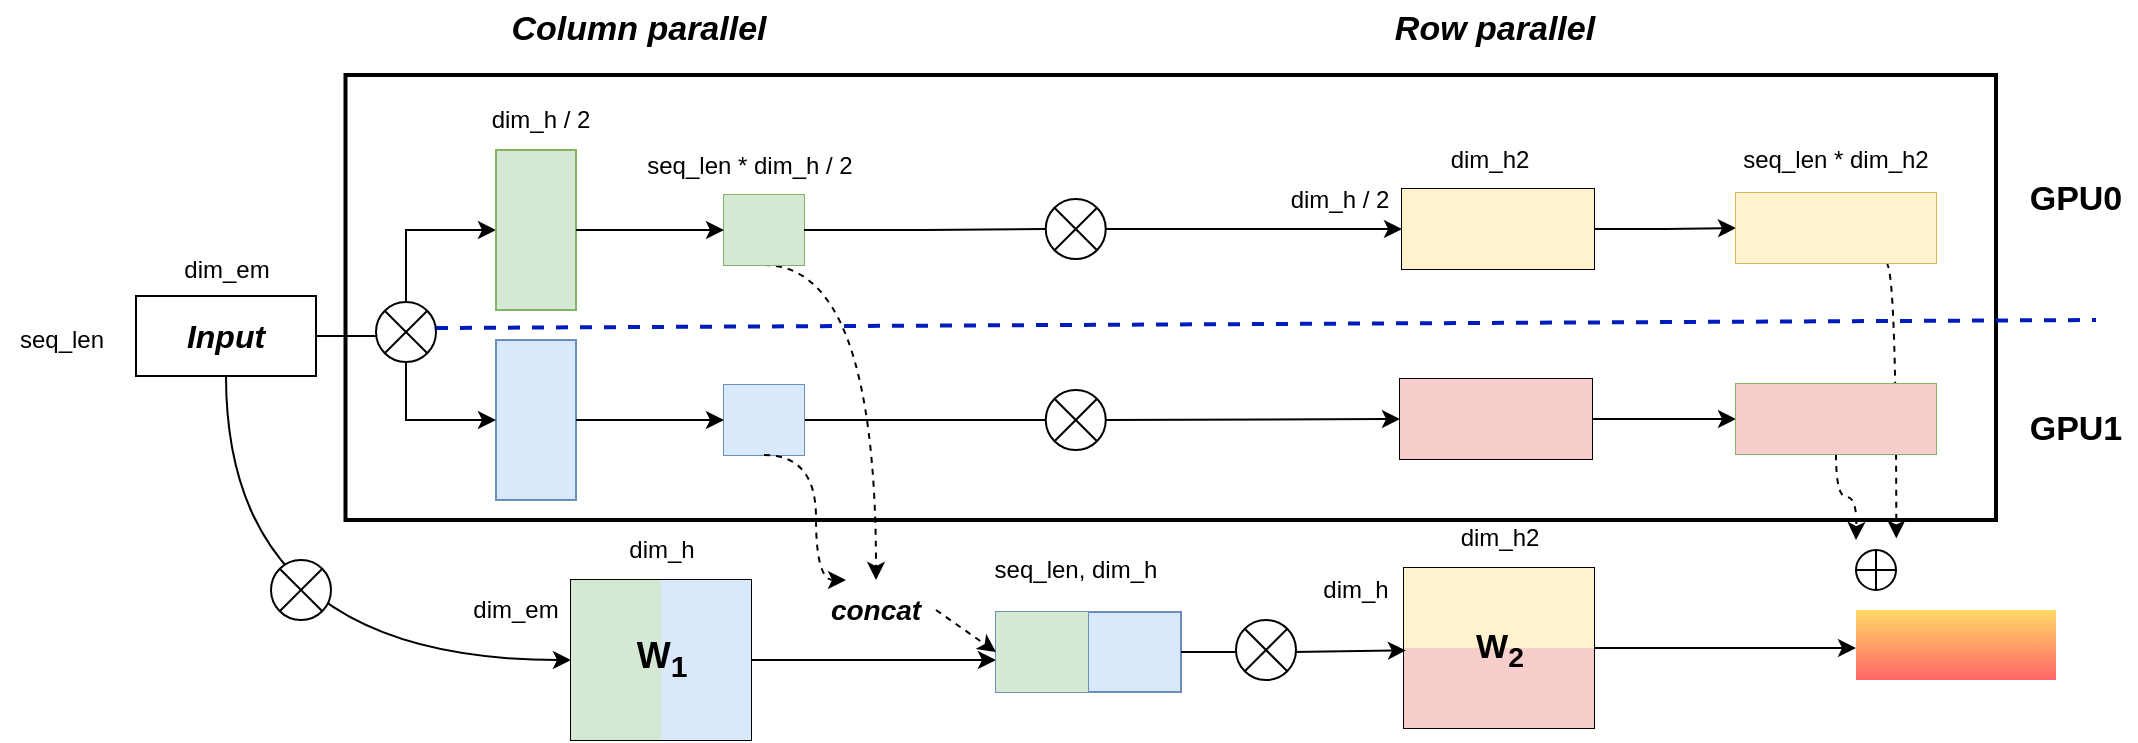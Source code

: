 <mxfile version="24.7.10">
  <diagram name="第 1 页" id="cdRovTHZZHpmHjENRxZ9">
    <mxGraphModel dx="1207" dy="614" grid="1" gridSize="10" guides="1" tooltips="1" connect="1" arrows="1" fold="1" page="1" pageScale="1" pageWidth="827" pageHeight="1169" math="0" shadow="0">
      <root>
        <mxCell id="0" />
        <mxCell id="1" parent="0" />
        <mxCell id="mKWzlH9LVkmcxLDkBurY-47" value="" style="rounded=0;whiteSpace=wrap;html=1;strokeWidth=2;" parent="1" vertex="1">
          <mxGeometry x="224.75" y="267.5" width="825.25" height="222.5" as="geometry" />
        </mxCell>
        <mxCell id="mKWzlH9LVkmcxLDkBurY-119" style="edgeStyle=orthogonalEdgeStyle;rounded=0;orthogonalLoop=1;jettySize=auto;html=1;exitX=1;exitY=0.5;exitDx=0;exitDy=0;" parent="1" source="mKWzlH9LVkmcxLDkBurY-3" edge="1">
          <mxGeometry relative="1" as="geometry">
            <mxPoint x="550" y="560" as="targetPoint" />
          </mxGeometry>
        </mxCell>
        <mxCell id="mKWzlH9LVkmcxLDkBurY-3" value="" style="shape=table;startSize=0;container=1;collapsible=0;childLayout=tableLayout;" parent="1" vertex="1">
          <mxGeometry x="337.5" y="520" width="90" height="80" as="geometry" />
        </mxCell>
        <mxCell id="mKWzlH9LVkmcxLDkBurY-4" value="" style="shape=tableRow;horizontal=0;startSize=0;swimlaneHead=0;swimlaneBody=0;strokeColor=inherit;top=0;left=0;bottom=0;right=0;collapsible=0;dropTarget=0;fillColor=none;points=[[0,0.5],[1,0.5]];portConstraint=eastwest;" parent="mKWzlH9LVkmcxLDkBurY-3" vertex="1">
          <mxGeometry width="90" height="80" as="geometry" />
        </mxCell>
        <mxCell id="mKWzlH9LVkmcxLDkBurY-5" value="" style="shape=partialRectangle;html=1;whiteSpace=wrap;connectable=0;strokeColor=#82b366;overflow=hidden;fillColor=#d5e8d4;top=0;left=0;bottom=0;right=0;pointerEvents=1;" parent="mKWzlH9LVkmcxLDkBurY-4" vertex="1">
          <mxGeometry width="45" height="80" as="geometry">
            <mxRectangle width="45" height="80" as="alternateBounds" />
          </mxGeometry>
        </mxCell>
        <mxCell id="mKWzlH9LVkmcxLDkBurY-6" value="" style="shape=partialRectangle;html=1;whiteSpace=wrap;connectable=0;strokeColor=#6c8ebf;overflow=hidden;fillColor=#dae8fc;top=0;left=0;bottom=0;right=0;pointerEvents=1;" parent="mKWzlH9LVkmcxLDkBurY-4" vertex="1">
          <mxGeometry x="45" width="45" height="80" as="geometry">
            <mxRectangle width="45" height="80" as="alternateBounds" />
          </mxGeometry>
        </mxCell>
        <mxCell id="mKWzlH9LVkmcxLDkBurY-34" style="edgeStyle=orthogonalEdgeStyle;rounded=0;orthogonalLoop=1;jettySize=auto;html=1;exitX=1;exitY=0.5;exitDx=0;exitDy=0;entryX=0;entryY=0.5;entryDx=0;entryDy=0;" parent="1" source="mKWzlH9LVkmcxLDkBurY-7" target="mKWzlH9LVkmcxLDkBurY-28" edge="1">
          <mxGeometry relative="1" as="geometry" />
        </mxCell>
        <mxCell id="mKWzlH9LVkmcxLDkBurY-45" style="edgeStyle=orthogonalEdgeStyle;rounded=0;orthogonalLoop=1;jettySize=auto;html=1;exitX=0.5;exitY=1;exitDx=0;exitDy=0;curved=1;" parent="1" source="mKWzlH9LVkmcxLDkBurY-7" target="mKWzlH9LVkmcxLDkBurY-4" edge="1">
          <mxGeometry relative="1" as="geometry" />
        </mxCell>
        <mxCell id="mKWzlH9LVkmcxLDkBurY-7" value="&lt;b&gt;&lt;font style=&quot;font-size: 16px;&quot;&gt;&lt;i&gt;Input&lt;/i&gt;&lt;/font&gt;&lt;/b&gt;" style="rounded=0;whiteSpace=wrap;html=1;" parent="1" vertex="1">
          <mxGeometry x="120" y="378" width="90" height="40" as="geometry" />
        </mxCell>
        <mxCell id="mKWzlH9LVkmcxLDkBurY-8" value="dim_em" style="text;html=1;align=center;verticalAlign=middle;whiteSpace=wrap;rounded=0;" parent="1" vertex="1">
          <mxGeometry x="112.5" y="350" width="105" height="30" as="geometry" />
        </mxCell>
        <mxCell id="mKWzlH9LVkmcxLDkBurY-9" value="dim_h" style="text;html=1;align=center;verticalAlign=middle;whiteSpace=wrap;rounded=0;" parent="1" vertex="1">
          <mxGeometry x="322.5" y="490" width="120" height="30" as="geometry" />
        </mxCell>
        <mxCell id="mKWzlH9LVkmcxLDkBurY-10" value="seq_len" style="text;html=1;align=center;verticalAlign=middle;whiteSpace=wrap;rounded=0;" parent="1" vertex="1">
          <mxGeometry x="52.5" y="385" width="60" height="30" as="geometry" />
        </mxCell>
        <mxCell id="mKWzlH9LVkmcxLDkBurY-11" value="dim_em" style="text;html=1;align=center;verticalAlign=middle;whiteSpace=wrap;rounded=0;" parent="1" vertex="1">
          <mxGeometry x="280" y="520" width="60" height="30" as="geometry" />
        </mxCell>
        <mxCell id="mKWzlH9LVkmcxLDkBurY-13" value="" style="shape=table;startSize=0;container=1;collapsible=0;childLayout=tableLayout;fillColor=#dae8fc;strokeColor=#6c8ebf;" parent="1" vertex="1">
          <mxGeometry x="550" y="536" width="92.5" height="40" as="geometry" />
        </mxCell>
        <mxCell id="mKWzlH9LVkmcxLDkBurY-14" value="" style="shape=tableRow;horizontal=0;startSize=0;swimlaneHead=0;swimlaneBody=0;strokeColor=inherit;top=0;left=0;bottom=0;right=0;collapsible=0;dropTarget=0;fillColor=none;points=[[0,0.5],[1,0.5]];portConstraint=eastwest;" parent="mKWzlH9LVkmcxLDkBurY-13" vertex="1">
          <mxGeometry width="92.5" height="40" as="geometry" />
        </mxCell>
        <mxCell id="mKWzlH9LVkmcxLDkBurY-15" value="" style="shape=partialRectangle;html=1;whiteSpace=wrap;connectable=0;strokeColor=#82b366;overflow=hidden;fillColor=#d5e8d4;top=0;left=0;bottom=0;right=0;pointerEvents=1;" parent="mKWzlH9LVkmcxLDkBurY-14" vertex="1">
          <mxGeometry width="46" height="40" as="geometry">
            <mxRectangle width="46" height="40" as="alternateBounds" />
          </mxGeometry>
        </mxCell>
        <mxCell id="mKWzlH9LVkmcxLDkBurY-16" value="" style="shape=partialRectangle;html=1;whiteSpace=wrap;connectable=0;strokeColor=inherit;overflow=hidden;fillColor=none;top=0;left=0;bottom=0;right=0;pointerEvents=1;" parent="mKWzlH9LVkmcxLDkBurY-14" vertex="1">
          <mxGeometry x="46" width="47" height="40" as="geometry">
            <mxRectangle width="47" height="40" as="alternateBounds" />
          </mxGeometry>
        </mxCell>
        <mxCell id="mKWzlH9LVkmcxLDkBurY-117" style="edgeStyle=orthogonalEdgeStyle;rounded=0;orthogonalLoop=1;jettySize=auto;html=1;exitX=0.5;exitY=1;exitDx=0;exitDy=0;entryX=0.5;entryY=0;entryDx=0;entryDy=0;dashed=1;curved=1;" parent="1" source="mKWzlH9LVkmcxLDkBurY-17" target="mKWzlH9LVkmcxLDkBurY-26" edge="1">
          <mxGeometry relative="1" as="geometry">
            <Array as="points">
              <mxPoint x="490" y="363" />
            </Array>
          </mxGeometry>
        </mxCell>
        <mxCell id="mKWzlH9LVkmcxLDkBurY-133" style="edgeStyle=orthogonalEdgeStyle;rounded=0;orthogonalLoop=1;jettySize=auto;html=1;exitX=1;exitY=0.5;exitDx=0;exitDy=0;" parent="1" source="mKWzlH9LVkmcxLDkBurY-135" target="mKWzlH9LVkmcxLDkBurY-125" edge="1">
          <mxGeometry relative="1" as="geometry" />
        </mxCell>
        <mxCell id="mKWzlH9LVkmcxLDkBurY-17" value="" style="shape=table;startSize=0;container=1;collapsible=0;childLayout=tableLayout;fillColor=#d5e8d4;strokeColor=#82b366;" parent="1" vertex="1">
          <mxGeometry x="414" y="327.5" width="40" height="35" as="geometry" />
        </mxCell>
        <mxCell id="mKWzlH9LVkmcxLDkBurY-18" value="" style="shape=tableRow;horizontal=0;startSize=0;swimlaneHead=0;swimlaneBody=0;strokeColor=inherit;top=0;left=0;bottom=0;right=0;collapsible=0;dropTarget=0;fillColor=none;points=[[0,0.5],[1,0.5]];portConstraint=eastwest;" parent="mKWzlH9LVkmcxLDkBurY-17" vertex="1">
          <mxGeometry width="40" height="35" as="geometry" />
        </mxCell>
        <mxCell id="mKWzlH9LVkmcxLDkBurY-19" value="" style="shape=partialRectangle;html=1;whiteSpace=wrap;connectable=0;strokeColor=#82b366;overflow=hidden;fillColor=#d5e8d4;top=0;left=0;bottom=0;right=0;pointerEvents=1;" parent="mKWzlH9LVkmcxLDkBurY-18" vertex="1">
          <mxGeometry width="40" height="35" as="geometry">
            <mxRectangle width="40" height="35" as="alternateBounds" />
          </mxGeometry>
        </mxCell>
        <mxCell id="mKWzlH9LVkmcxLDkBurY-132" style="edgeStyle=orthogonalEdgeStyle;rounded=0;orthogonalLoop=1;jettySize=auto;html=1;exitX=1;exitY=0.5;exitDx=0;exitDy=0;entryX=0;entryY=0.5;entryDx=0;entryDy=0;" parent="1" source="mKWzlH9LVkmcxLDkBurY-20" target="mKWzlH9LVkmcxLDkBurY-127" edge="1">
          <mxGeometry relative="1" as="geometry" />
        </mxCell>
        <mxCell id="mKWzlH9LVkmcxLDkBurY-20" value="" style="shape=table;startSize=0;container=1;collapsible=0;childLayout=tableLayout;fillColor=#dae8fc;strokeColor=#6c8ebf;" parent="1" vertex="1">
          <mxGeometry x="414" y="422.5" width="40" height="35" as="geometry" />
        </mxCell>
        <mxCell id="mKWzlH9LVkmcxLDkBurY-21" value="" style="shape=tableRow;horizontal=0;startSize=0;swimlaneHead=0;swimlaneBody=0;strokeColor=inherit;top=0;left=0;bottom=0;right=0;collapsible=0;dropTarget=0;fillColor=none;points=[[0,0.5],[1,0.5]];portConstraint=eastwest;" parent="mKWzlH9LVkmcxLDkBurY-20" vertex="1">
          <mxGeometry width="40" height="35" as="geometry" />
        </mxCell>
        <mxCell id="mKWzlH9LVkmcxLDkBurY-22" value="" style="shape=partialRectangle;html=1;whiteSpace=wrap;connectable=0;strokeColor=#6c8ebf;overflow=hidden;fillColor=#dae8fc;top=0;left=0;bottom=0;right=0;pointerEvents=1;" parent="mKWzlH9LVkmcxLDkBurY-21" vertex="1">
          <mxGeometry width="40" height="35" as="geometry">
            <mxRectangle width="40" height="35" as="alternateBounds" />
          </mxGeometry>
        </mxCell>
        <mxCell id="mKWzlH9LVkmcxLDkBurY-26" value="&lt;b&gt;&lt;i&gt;&lt;font style=&quot;font-size: 14px;&quot;&gt;concat&lt;/font&gt;&lt;/i&gt;&lt;/b&gt;" style="text;html=1;align=center;verticalAlign=middle;whiteSpace=wrap;rounded=0;" parent="1" vertex="1">
          <mxGeometry x="460" y="520" width="60" height="30" as="geometry" />
        </mxCell>
        <mxCell id="mKWzlH9LVkmcxLDkBurY-27" value="" style="shape=table;startSize=0;container=1;collapsible=0;childLayout=tableLayout;fillColor=#d5e8d4;strokeColor=#82b366;" parent="1" vertex="1">
          <mxGeometry x="300" y="305" width="40" height="80" as="geometry" />
        </mxCell>
        <mxCell id="mKWzlH9LVkmcxLDkBurY-28" value="" style="shape=tableRow;horizontal=0;startSize=0;swimlaneHead=0;swimlaneBody=0;strokeColor=inherit;top=0;left=0;bottom=0;right=0;collapsible=0;dropTarget=0;fillColor=none;points=[[0,0.5],[1,0.5]];portConstraint=eastwest;" parent="mKWzlH9LVkmcxLDkBurY-27" vertex="1">
          <mxGeometry width="40" height="80" as="geometry" />
        </mxCell>
        <mxCell id="mKWzlH9LVkmcxLDkBurY-29" value="" style="shape=partialRectangle;html=1;whiteSpace=wrap;connectable=0;strokeColor=inherit;overflow=hidden;fillColor=none;top=0;left=0;bottom=0;right=0;pointerEvents=1;" parent="mKWzlH9LVkmcxLDkBurY-28" vertex="1">
          <mxGeometry width="40" height="80" as="geometry">
            <mxRectangle width="40" height="80" as="alternateBounds" />
          </mxGeometry>
        </mxCell>
        <mxCell id="mKWzlH9LVkmcxLDkBurY-30" value="" style="shape=table;startSize=0;container=1;collapsible=0;childLayout=tableLayout;fillColor=#dae8fc;strokeColor=#6c8ebf;" parent="1" vertex="1">
          <mxGeometry x="300" y="400" width="40" height="80" as="geometry" />
        </mxCell>
        <mxCell id="mKWzlH9LVkmcxLDkBurY-31" value="" style="shape=tableRow;horizontal=0;startSize=0;swimlaneHead=0;swimlaneBody=0;strokeColor=inherit;top=0;left=0;bottom=0;right=0;collapsible=0;dropTarget=0;fillColor=none;points=[[0,0.5],[1,0.5]];portConstraint=eastwest;" parent="mKWzlH9LVkmcxLDkBurY-30" vertex="1">
          <mxGeometry width="40" height="80" as="geometry" />
        </mxCell>
        <mxCell id="mKWzlH9LVkmcxLDkBurY-32" value="" style="shape=partialRectangle;html=1;whiteSpace=wrap;connectable=0;strokeColor=inherit;overflow=hidden;fillColor=none;top=0;left=0;bottom=0;right=0;pointerEvents=1;" parent="mKWzlH9LVkmcxLDkBurY-31" vertex="1">
          <mxGeometry width="40" height="80" as="geometry">
            <mxRectangle width="40" height="80" as="alternateBounds" />
          </mxGeometry>
        </mxCell>
        <mxCell id="mKWzlH9LVkmcxLDkBurY-37" style="edgeStyle=orthogonalEdgeStyle;rounded=0;orthogonalLoop=1;jettySize=auto;html=1;exitX=0.5;exitY=1;exitDx=0;exitDy=0;entryX=0;entryY=0.5;entryDx=0;entryDy=0;" parent="1" source="mKWzlH9LVkmcxLDkBurY-33" target="mKWzlH9LVkmcxLDkBurY-31" edge="1">
          <mxGeometry relative="1" as="geometry" />
        </mxCell>
        <mxCell id="mKWzlH9LVkmcxLDkBurY-33" value="" style="shape=sumEllipse;perimeter=ellipsePerimeter;whiteSpace=wrap;html=1;backgroundOutline=1;" parent="1" vertex="1">
          <mxGeometry x="240" y="381" width="30" height="30" as="geometry" />
        </mxCell>
        <mxCell id="mKWzlH9LVkmcxLDkBurY-38" style="edgeStyle=orthogonalEdgeStyle;rounded=0;orthogonalLoop=1;jettySize=auto;html=1;exitX=1;exitY=0.5;exitDx=0;exitDy=0;" parent="1" source="mKWzlH9LVkmcxLDkBurY-28" target="mKWzlH9LVkmcxLDkBurY-18" edge="1">
          <mxGeometry relative="1" as="geometry" />
        </mxCell>
        <mxCell id="mKWzlH9LVkmcxLDkBurY-39" style="edgeStyle=orthogonalEdgeStyle;rounded=0;orthogonalLoop=1;jettySize=auto;html=1;exitX=1;exitY=0.5;exitDx=0;exitDy=0;entryX=0;entryY=0.5;entryDx=0;entryDy=0;" parent="1" source="mKWzlH9LVkmcxLDkBurY-31" target="mKWzlH9LVkmcxLDkBurY-21" edge="1">
          <mxGeometry relative="1" as="geometry" />
        </mxCell>
        <mxCell id="mKWzlH9LVkmcxLDkBurY-40" value="&lt;b&gt;&lt;font style=&quot;font-size: 18px;&quot;&gt;W&lt;sub&gt;1&lt;/sub&gt;&lt;/font&gt;&lt;/b&gt;" style="text;html=1;align=center;verticalAlign=middle;whiteSpace=wrap;rounded=0;" parent="1" vertex="1">
          <mxGeometry x="352.5" y="545" width="60" height="30" as="geometry" />
        </mxCell>
        <mxCell id="mKWzlH9LVkmcxLDkBurY-41" value="dim_h / 2" style="text;html=1;align=center;verticalAlign=middle;whiteSpace=wrap;rounded=0;" parent="1" vertex="1">
          <mxGeometry x="286.25" y="275" width="72.5" height="30" as="geometry" />
        </mxCell>
        <mxCell id="mKWzlH9LVkmcxLDkBurY-42" value="seq_len * dim_h / 2" style="text;html=1;align=center;verticalAlign=middle;whiteSpace=wrap;rounded=0;" parent="1" vertex="1">
          <mxGeometry x="358.75" y="297.5" width="136" height="30" as="geometry" />
        </mxCell>
        <mxCell id="mKWzlH9LVkmcxLDkBurY-43" value="seq_len, dim_h" style="text;html=1;align=center;verticalAlign=middle;whiteSpace=wrap;rounded=0;" parent="1" vertex="1">
          <mxGeometry x="530" y="500" width="119.75" height="30" as="geometry" />
        </mxCell>
        <mxCell id="mKWzlH9LVkmcxLDkBurY-48" value="" style="shape=sumEllipse;perimeter=ellipsePerimeter;whiteSpace=wrap;html=1;backgroundOutline=1;" parent="1" vertex="1">
          <mxGeometry x="187.5" y="510" width="30" height="30" as="geometry" />
        </mxCell>
        <mxCell id="mKWzlH9LVkmcxLDkBurY-151" style="edgeStyle=orthogonalEdgeStyle;rounded=0;orthogonalLoop=1;jettySize=auto;html=1;exitX=1;exitY=0.5;exitDx=0;exitDy=0;" parent="1" source="mKWzlH9LVkmcxLDkBurY-92" edge="1">
          <mxGeometry relative="1" as="geometry">
            <mxPoint x="980" y="554" as="targetPoint" />
          </mxGeometry>
        </mxCell>
        <mxCell id="mKWzlH9LVkmcxLDkBurY-92" value="" style="shape=table;startSize=0;container=1;collapsible=0;childLayout=tableLayout;" parent="1" vertex="1">
          <mxGeometry x="754" y="514" width="95" height="80" as="geometry" />
        </mxCell>
        <mxCell id="mKWzlH9LVkmcxLDkBurY-93" value="" style="shape=tableRow;horizontal=0;startSize=0;swimlaneHead=0;swimlaneBody=0;strokeColor=inherit;top=0;left=0;bottom=0;right=0;collapsible=0;dropTarget=0;fillColor=none;points=[[0,0.5],[1,0.5]];portConstraint=eastwest;" parent="mKWzlH9LVkmcxLDkBurY-92" vertex="1">
          <mxGeometry width="95" height="40" as="geometry" />
        </mxCell>
        <mxCell id="mKWzlH9LVkmcxLDkBurY-94" value="" style="shape=partialRectangle;html=1;whiteSpace=wrap;connectable=0;strokeColor=#d6b656;overflow=hidden;fillColor=#fff2cc;top=0;left=0;bottom=0;right=0;pointerEvents=1;" parent="mKWzlH9LVkmcxLDkBurY-93" vertex="1">
          <mxGeometry width="95" height="40" as="geometry">
            <mxRectangle width="95" height="40" as="alternateBounds" />
          </mxGeometry>
        </mxCell>
        <mxCell id="mKWzlH9LVkmcxLDkBurY-95" value="" style="shape=tableRow;horizontal=0;startSize=0;swimlaneHead=0;swimlaneBody=0;strokeColor=inherit;top=0;left=0;bottom=0;right=0;collapsible=0;dropTarget=0;fillColor=none;points=[[0,0.5],[1,0.5]];portConstraint=eastwest;" parent="mKWzlH9LVkmcxLDkBurY-92" vertex="1">
          <mxGeometry y="40" width="95" height="40" as="geometry" />
        </mxCell>
        <mxCell id="mKWzlH9LVkmcxLDkBurY-96" value="" style="shape=partialRectangle;html=1;whiteSpace=wrap;connectable=0;strokeColor=#b85450;overflow=hidden;fillColor=#f8cecc;top=0;left=0;bottom=0;right=0;pointerEvents=1;" parent="mKWzlH9LVkmcxLDkBurY-95" vertex="1">
          <mxGeometry width="95" height="40" as="geometry">
            <mxRectangle width="95" height="40" as="alternateBounds" />
          </mxGeometry>
        </mxCell>
        <mxCell id="mKWzlH9LVkmcxLDkBurY-111" value="dim_h" style="text;html=1;align=center;verticalAlign=middle;whiteSpace=wrap;rounded=0;" parent="1" vertex="1">
          <mxGeometry x="700" y="510" width="60" height="30" as="geometry" />
        </mxCell>
        <mxCell id="mKWzlH9LVkmcxLDkBurY-112" value="dim_h2" style="text;html=1;align=center;verticalAlign=middle;whiteSpace=wrap;rounded=0;" parent="1" vertex="1">
          <mxGeometry x="771.5" y="484" width="60" height="30" as="geometry" />
        </mxCell>
        <mxCell id="mKWzlH9LVkmcxLDkBurY-113" value="&lt;b&gt;&lt;font style=&quot;font-size: 17px;&quot;&gt;W&lt;sub&gt;2&lt;/sub&gt;&lt;/font&gt;&lt;/b&gt;" style="text;html=1;align=center;verticalAlign=middle;whiteSpace=wrap;rounded=0;" parent="1" vertex="1">
          <mxGeometry x="771.5" y="540" width="60" height="30" as="geometry" />
        </mxCell>
        <mxCell id="mKWzlH9LVkmcxLDkBurY-116" style="edgeStyle=orthogonalEdgeStyle;rounded=0;orthogonalLoop=1;jettySize=auto;html=1;exitX=0.5;exitY=1;exitDx=0;exitDy=0;entryX=0.25;entryY=0;entryDx=0;entryDy=0;dashed=1;curved=1;" parent="1" source="mKWzlH9LVkmcxLDkBurY-20" target="mKWzlH9LVkmcxLDkBurY-26" edge="1">
          <mxGeometry relative="1" as="geometry">
            <Array as="points">
              <mxPoint x="460" y="458" />
              <mxPoint x="460" y="520" />
            </Array>
          </mxGeometry>
        </mxCell>
        <mxCell id="mKWzlH9LVkmcxLDkBurY-121" value="" style="endArrow=classic;html=1;rounded=0;exitX=1;exitY=0.5;exitDx=0;exitDy=0;entryX=0;entryY=0.5;entryDx=0;entryDy=0;dashed=1;" parent="1" source="mKWzlH9LVkmcxLDkBurY-26" target="mKWzlH9LVkmcxLDkBurY-14" edge="1">
          <mxGeometry width="50" height="50" relative="1" as="geometry">
            <mxPoint x="660" y="520" as="sourcePoint" />
            <mxPoint x="710" y="470" as="targetPoint" />
          </mxGeometry>
        </mxCell>
        <mxCell id="mKWzlH9LVkmcxLDkBurY-122" style="edgeStyle=orthogonalEdgeStyle;rounded=0;orthogonalLoop=1;jettySize=auto;html=1;exitX=1;exitY=0.5;exitDx=0;exitDy=0;entryX=0.01;entryY=0.03;entryDx=0;entryDy=0;entryPerimeter=0;" parent="1" source="mKWzlH9LVkmcxLDkBurY-14" target="mKWzlH9LVkmcxLDkBurY-95" edge="1">
          <mxGeometry relative="1" as="geometry" />
        </mxCell>
        <mxCell id="mKWzlH9LVkmcxLDkBurY-123" value="" style="shape=sumEllipse;perimeter=ellipsePerimeter;whiteSpace=wrap;html=1;backgroundOutline=1;" parent="1" vertex="1">
          <mxGeometry x="670" y="540" width="30" height="30" as="geometry" />
        </mxCell>
        <mxCell id="mKWzlH9LVkmcxLDkBurY-146" style="edgeStyle=orthogonalEdgeStyle;rounded=0;orthogonalLoop=1;jettySize=auto;html=1;exitX=1;exitY=0.5;exitDx=0;exitDy=0;entryX=0;entryY=0.5;entryDx=0;entryDy=0;" parent="1" source="mKWzlH9LVkmcxLDkBurY-124" target="mKWzlH9LVkmcxLDkBurY-139" edge="1">
          <mxGeometry relative="1" as="geometry" />
        </mxCell>
        <mxCell id="mKWzlH9LVkmcxLDkBurY-124" value="" style="shape=table;startSize=0;container=1;collapsible=0;childLayout=tableLayout;" parent="1" vertex="1">
          <mxGeometry x="753" y="324.5" width="96" height="40" as="geometry" />
        </mxCell>
        <mxCell id="mKWzlH9LVkmcxLDkBurY-125" value="" style="shape=tableRow;horizontal=0;startSize=0;swimlaneHead=0;swimlaneBody=0;strokeColor=inherit;top=0;left=0;bottom=0;right=0;collapsible=0;dropTarget=0;fillColor=none;points=[[0,0.5],[1,0.5]];portConstraint=eastwest;" parent="mKWzlH9LVkmcxLDkBurY-124" vertex="1">
          <mxGeometry width="96" height="40" as="geometry" />
        </mxCell>
        <mxCell id="mKWzlH9LVkmcxLDkBurY-126" value="" style="shape=partialRectangle;html=1;whiteSpace=wrap;connectable=0;strokeColor=#d6b656;overflow=hidden;fillColor=#fff2cc;top=0;left=0;bottom=0;right=0;pointerEvents=1;" parent="mKWzlH9LVkmcxLDkBurY-125" vertex="1">
          <mxGeometry width="96" height="40" as="geometry">
            <mxRectangle width="96" height="40" as="alternateBounds" />
          </mxGeometry>
        </mxCell>
        <mxCell id="mKWzlH9LVkmcxLDkBurY-145" style="edgeStyle=orthogonalEdgeStyle;rounded=0;orthogonalLoop=1;jettySize=auto;html=1;exitX=1;exitY=0.5;exitDx=0;exitDy=0;entryX=0;entryY=0.5;entryDx=0;entryDy=0;" parent="1" source="mKWzlH9LVkmcxLDkBurY-127" target="mKWzlH9LVkmcxLDkBurY-142" edge="1">
          <mxGeometry relative="1" as="geometry" />
        </mxCell>
        <mxCell id="mKWzlH9LVkmcxLDkBurY-127" value="" style="shape=table;startSize=0;container=1;collapsible=0;childLayout=tableLayout;" parent="1" vertex="1">
          <mxGeometry x="752" y="419.5" width="96" height="40" as="geometry" />
        </mxCell>
        <mxCell id="mKWzlH9LVkmcxLDkBurY-128" value="" style="shape=tableRow;horizontal=0;startSize=0;swimlaneHead=0;swimlaneBody=0;strokeColor=inherit;top=0;left=0;bottom=0;right=0;collapsible=0;dropTarget=0;fillColor=none;points=[[0,0.5],[1,0.5]];portConstraint=eastwest;" parent="mKWzlH9LVkmcxLDkBurY-127" vertex="1">
          <mxGeometry width="96" height="40" as="geometry" />
        </mxCell>
        <mxCell id="mKWzlH9LVkmcxLDkBurY-129" value="" style="shape=partialRectangle;html=1;whiteSpace=wrap;connectable=0;strokeColor=#b85450;overflow=hidden;fillColor=#f8cecc;top=0;left=0;bottom=0;right=0;pointerEvents=1;" parent="mKWzlH9LVkmcxLDkBurY-128" vertex="1">
          <mxGeometry width="96" height="40" as="geometry">
            <mxRectangle width="96" height="40" as="alternateBounds" />
          </mxGeometry>
        </mxCell>
        <mxCell id="mKWzlH9LVkmcxLDkBurY-130" value="dim_h2" style="text;html=1;align=center;verticalAlign=middle;whiteSpace=wrap;rounded=0;" parent="1" vertex="1">
          <mxGeometry x="767" y="294.5" width="60" height="30" as="geometry" />
        </mxCell>
        <mxCell id="mKWzlH9LVkmcxLDkBurY-131" value="dim_h / 2" style="text;html=1;align=center;verticalAlign=middle;whiteSpace=wrap;rounded=0;" parent="1" vertex="1">
          <mxGeometry x="692" y="315" width="60" height="30" as="geometry" />
        </mxCell>
        <mxCell id="mKWzlH9LVkmcxLDkBurY-134" value="" style="shape=sumEllipse;perimeter=ellipsePerimeter;whiteSpace=wrap;html=1;backgroundOutline=1;" parent="1" vertex="1">
          <mxGeometry x="574.88" y="425" width="30" height="30" as="geometry" />
        </mxCell>
        <mxCell id="mKWzlH9LVkmcxLDkBurY-137" value="" style="edgeStyle=orthogonalEdgeStyle;rounded=0;orthogonalLoop=1;jettySize=auto;html=1;exitX=1;exitY=0.5;exitDx=0;exitDy=0;endArrow=none;endFill=0;" parent="1" source="mKWzlH9LVkmcxLDkBurY-17" target="mKWzlH9LVkmcxLDkBurY-135" edge="1">
          <mxGeometry relative="1" as="geometry">
            <mxPoint x="454" y="345" as="sourcePoint" />
            <mxPoint x="753" y="345" as="targetPoint" />
          </mxGeometry>
        </mxCell>
        <mxCell id="mKWzlH9LVkmcxLDkBurY-135" value="" style="shape=sumEllipse;perimeter=ellipsePerimeter;whiteSpace=wrap;html=1;backgroundOutline=1;" parent="1" vertex="1">
          <mxGeometry x="574.87" y="329.5" width="30" height="30" as="geometry" />
        </mxCell>
        <mxCell id="mKWzlH9LVkmcxLDkBurY-153" style="edgeStyle=orthogonalEdgeStyle;rounded=0;orthogonalLoop=1;jettySize=auto;html=1;exitX=0.75;exitY=1;exitDx=0;exitDy=0;dashed=1;curved=1;entryX=0.669;entryY=-0.027;entryDx=0;entryDy=0;entryPerimeter=0;" parent="1" source="mKWzlH9LVkmcxLDkBurY-138" edge="1">
          <mxGeometry relative="1" as="geometry">
            <mxPoint x="1000.14" y="499.19" as="targetPoint" />
            <Array as="points">
              <mxPoint x="1000" y="361" />
            </Array>
          </mxGeometry>
        </mxCell>
        <mxCell id="mKWzlH9LVkmcxLDkBurY-138" value="" style="shape=table;startSize=0;container=1;collapsible=0;childLayout=tableLayout;fillColor=#fff2cc;strokeColor=#d6b656;" parent="1" vertex="1">
          <mxGeometry x="920" y="326.5" width="100" height="35" as="geometry" />
        </mxCell>
        <mxCell id="mKWzlH9LVkmcxLDkBurY-139" value="" style="shape=tableRow;horizontal=0;startSize=0;swimlaneHead=0;swimlaneBody=0;strokeColor=inherit;top=0;left=0;bottom=0;right=0;collapsible=0;dropTarget=0;fillColor=none;points=[[0,0.5],[1,0.5]];portConstraint=eastwest;" parent="mKWzlH9LVkmcxLDkBurY-138" vertex="1">
          <mxGeometry width="100" height="35" as="geometry" />
        </mxCell>
        <mxCell id="mKWzlH9LVkmcxLDkBurY-140" value="" style="shape=partialRectangle;html=1;whiteSpace=wrap;connectable=0;strokeColor=#d6b656;overflow=hidden;fillColor=#fff2cc;top=0;left=0;bottom=0;right=0;pointerEvents=1;" parent="mKWzlH9LVkmcxLDkBurY-139" vertex="1">
          <mxGeometry width="100" height="35" as="geometry">
            <mxRectangle width="100" height="35" as="alternateBounds" />
          </mxGeometry>
        </mxCell>
        <mxCell id="mKWzlH9LVkmcxLDkBurY-152" style="edgeStyle=orthogonalEdgeStyle;rounded=0;orthogonalLoop=1;jettySize=auto;html=1;exitX=0.5;exitY=1;exitDx=0;exitDy=0;dashed=1;curved=1;" parent="1" source="mKWzlH9LVkmcxLDkBurY-141" edge="1">
          <mxGeometry relative="1" as="geometry">
            <mxPoint x="980" y="500" as="targetPoint" />
          </mxGeometry>
        </mxCell>
        <mxCell id="mKWzlH9LVkmcxLDkBurY-141" value="" style="shape=table;startSize=0;container=1;collapsible=0;childLayout=tableLayout;fillColor=#d5e8d4;strokeColor=#82b366;" parent="1" vertex="1">
          <mxGeometry x="920" y="422" width="100" height="35" as="geometry" />
        </mxCell>
        <mxCell id="mKWzlH9LVkmcxLDkBurY-142" value="" style="shape=tableRow;horizontal=0;startSize=0;swimlaneHead=0;swimlaneBody=0;strokeColor=#b85450;top=0;left=0;bottom=0;right=0;collapsible=0;dropTarget=0;fillColor=#f8cecc;points=[[0,0.5],[1,0.5]];portConstraint=eastwest;" parent="mKWzlH9LVkmcxLDkBurY-141" vertex="1">
          <mxGeometry width="100" height="35" as="geometry" />
        </mxCell>
        <mxCell id="mKWzlH9LVkmcxLDkBurY-143" value="" style="shape=partialRectangle;html=1;whiteSpace=wrap;connectable=0;strokeColor=#b85450;overflow=hidden;fillColor=#f8cecc;top=0;left=0;bottom=0;right=0;pointerEvents=1;" parent="mKWzlH9LVkmcxLDkBurY-142" vertex="1">
          <mxGeometry width="100" height="35" as="geometry">
            <mxRectangle width="100" height="35" as="alternateBounds" />
          </mxGeometry>
        </mxCell>
        <mxCell id="mKWzlH9LVkmcxLDkBurY-144" value="seq_len * dim_h2" style="text;html=1;align=center;verticalAlign=middle;whiteSpace=wrap;rounded=0;" parent="1" vertex="1">
          <mxGeometry x="915" y="294.5" width="110" height="30" as="geometry" />
        </mxCell>
        <mxCell id="mKWzlH9LVkmcxLDkBurY-155" value="" style="endArrow=none;dashed=1;html=1;rounded=0;strokeWidth=2;fillColor=#0050ef;strokeColor=#001DBC;" parent="1" edge="1">
          <mxGeometry width="50" height="50" relative="1" as="geometry">
            <mxPoint x="270" y="394" as="sourcePoint" />
            <mxPoint x="1100" y="390" as="targetPoint" />
          </mxGeometry>
        </mxCell>
        <mxCell id="mKWzlH9LVkmcxLDkBurY-156" value="&lt;b&gt;&lt;font style=&quot;font-size: 17px;&quot;&gt;GPU0&lt;/font&gt;&lt;/b&gt;" style="text;html=1;align=center;verticalAlign=middle;whiteSpace=wrap;rounded=0;" parent="1" vertex="1">
          <mxGeometry x="1060" y="315" width="60" height="30" as="geometry" />
        </mxCell>
        <mxCell id="mKWzlH9LVkmcxLDkBurY-157" value="&lt;b&gt;&lt;font style=&quot;font-size: 17px;&quot;&gt;GPU1&lt;/font&gt;&lt;/b&gt;" style="text;html=1;align=center;verticalAlign=middle;whiteSpace=wrap;rounded=0;" parent="1" vertex="1">
          <mxGeometry x="1060" y="429.5" width="60" height="30" as="geometry" />
        </mxCell>
        <mxCell id="mKWzlH9LVkmcxLDkBurY-158" value="&lt;b&gt;&lt;i&gt;&lt;font style=&quot;font-size: 17px;&quot;&gt;Column parallel&lt;/font&gt;&lt;/i&gt;&lt;/b&gt;" style="text;html=1;align=center;verticalAlign=middle;whiteSpace=wrap;rounded=0;" parent="1" vertex="1">
          <mxGeometry x="286.25" y="230" width="171.25" height="30" as="geometry" />
        </mxCell>
        <mxCell id="mKWzlH9LVkmcxLDkBurY-159" value="&lt;b&gt;&lt;i&gt;&lt;font style=&quot;font-size: 17px;&quot;&gt;Row parallel&lt;/font&gt;&lt;/i&gt;&lt;/b&gt;" style="text;html=1;align=center;verticalAlign=middle;whiteSpace=wrap;rounded=0;" parent="1" vertex="1">
          <mxGeometry x="713.75" y="230" width="171.25" height="30" as="geometry" />
        </mxCell>
        <mxCell id="rr1X3Q6AXbM-6dndpf1p-1" value="" style="shape=orEllipse;perimeter=ellipsePerimeter;whiteSpace=wrap;html=1;backgroundOutline=1;" vertex="1" parent="1">
          <mxGeometry x="980" y="505" width="20" height="20" as="geometry" />
        </mxCell>
        <mxCell id="rr1X3Q6AXbM-6dndpf1p-2" value="" style="shape=partialRectangle;html=1;whiteSpace=wrap;connectable=0;strokeColor=#d6b656;overflow=hidden;fillColor=#FFD966;top=0;left=0;bottom=0;right=0;pointerEvents=1;gradientColor=#FF6666;" vertex="1" parent="1">
          <mxGeometry x="980" y="535" width="100" height="35" as="geometry">
            <mxRectangle width="100" height="35" as="alternateBounds" />
          </mxGeometry>
        </mxCell>
      </root>
    </mxGraphModel>
  </diagram>
</mxfile>

